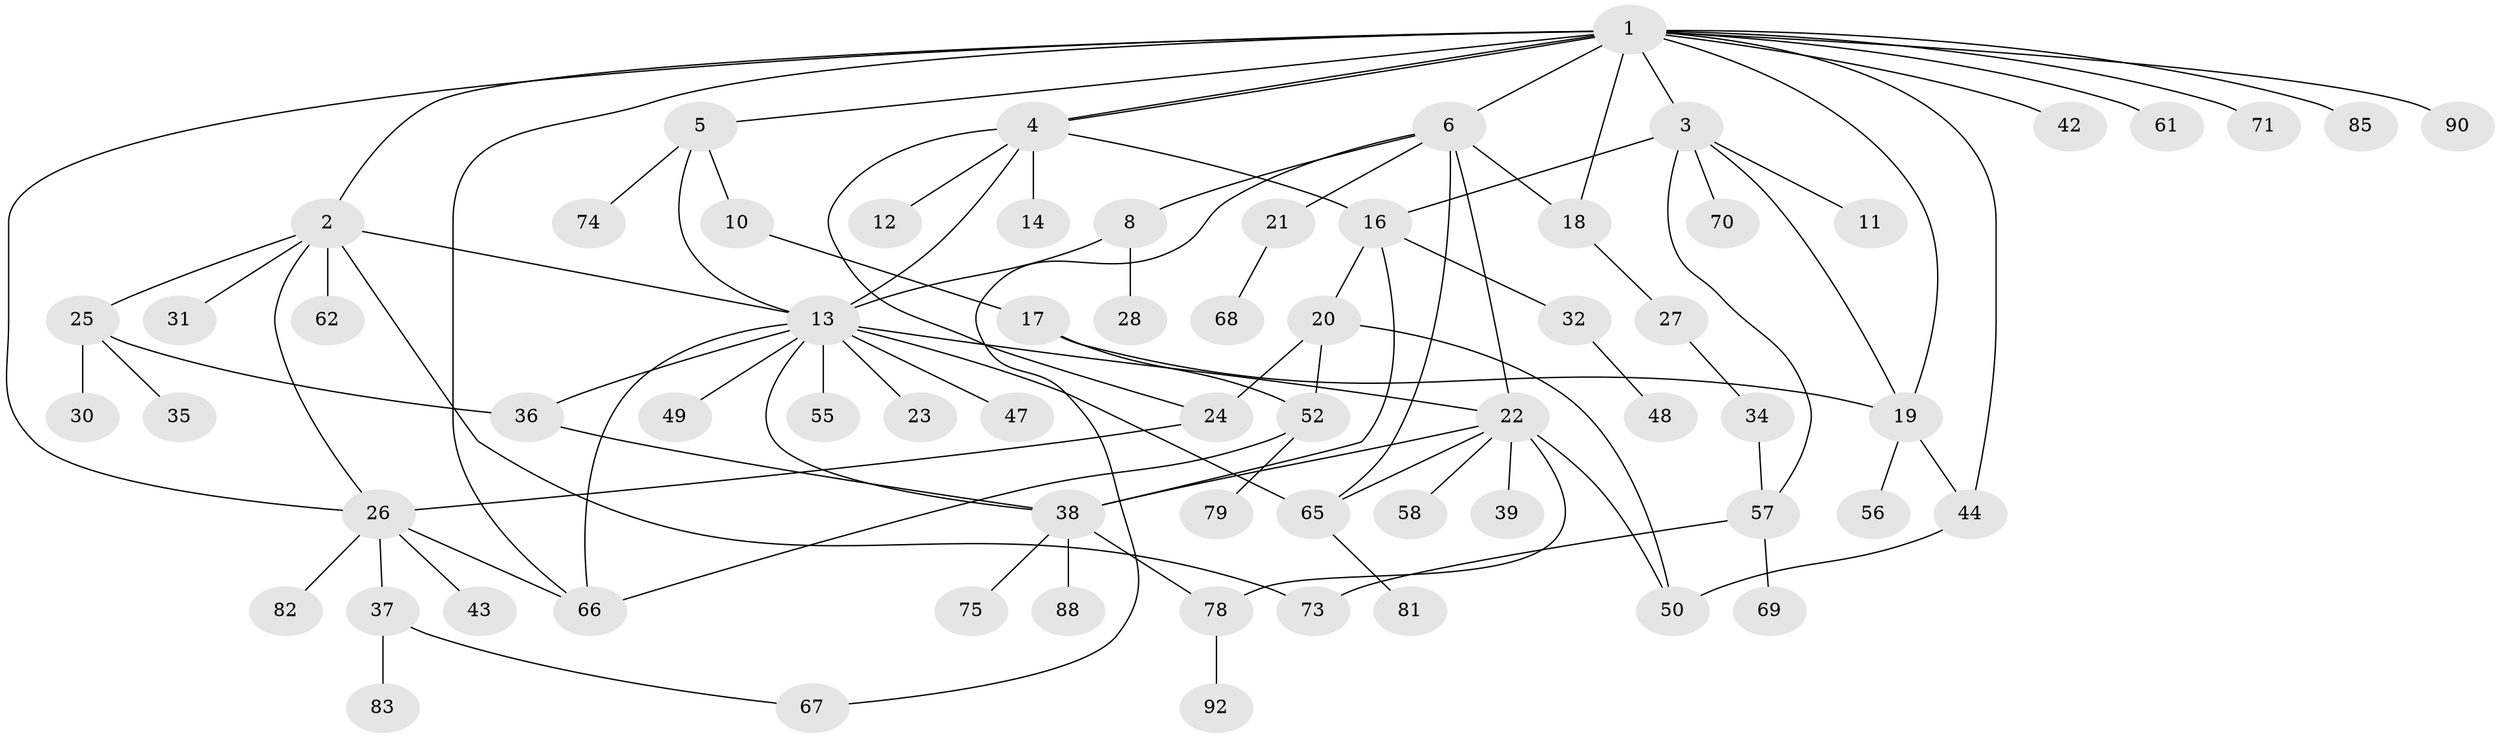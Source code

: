 // Generated by graph-tools (version 1.1) at 2025/51/02/27/25 19:51:55]
// undirected, 67 vertices, 95 edges
graph export_dot {
graph [start="1"]
  node [color=gray90,style=filled];
  1 [super="+89"];
  2 [super="+45"];
  3 [super="+7"];
  4 [super="+54"];
  5 [super="+15"];
  6 [super="+9"];
  8;
  10;
  11;
  12;
  13 [super="+41"];
  14;
  16 [super="+29"];
  17;
  18 [super="+51"];
  19 [super="+87"];
  20 [super="+94"];
  21;
  22 [super="+77"];
  23;
  24 [super="+33"];
  25 [super="+53"];
  26 [super="+46"];
  27 [super="+63"];
  28;
  30;
  31;
  32 [super="+84"];
  34 [super="+59"];
  35;
  36;
  37;
  38 [super="+40"];
  39;
  42;
  43;
  44 [super="+72"];
  47;
  48;
  49;
  50 [super="+60"];
  52 [super="+80"];
  55;
  56 [super="+76"];
  57 [super="+64"];
  58;
  61;
  62;
  65 [super="+91"];
  66 [super="+86"];
  67;
  68;
  69;
  70;
  71;
  73;
  74;
  75;
  78;
  79;
  81;
  82 [super="+93"];
  83;
  85;
  88;
  90;
  92;
  1 -- 2;
  1 -- 3;
  1 -- 4;
  1 -- 4;
  1 -- 5;
  1 -- 6;
  1 -- 18;
  1 -- 19;
  1 -- 26;
  1 -- 42;
  1 -- 61;
  1 -- 66;
  1 -- 71;
  1 -- 85;
  1 -- 90;
  1 -- 44;
  2 -- 13;
  2 -- 25;
  2 -- 26;
  2 -- 31;
  2 -- 73;
  2 -- 62;
  3 -- 19;
  3 -- 16;
  3 -- 70;
  3 -- 57;
  3 -- 11;
  4 -- 12;
  4 -- 14;
  4 -- 24;
  4 -- 13;
  4 -- 16;
  5 -- 10;
  5 -- 74;
  5 -- 13;
  6 -- 8;
  6 -- 21;
  6 -- 22;
  6 -- 65;
  6 -- 67;
  6 -- 18;
  8 -- 13;
  8 -- 28;
  10 -- 17;
  13 -- 22;
  13 -- 23;
  13 -- 36;
  13 -- 47;
  13 -- 55;
  13 -- 65;
  13 -- 49;
  13 -- 38;
  13 -- 66;
  16 -- 20;
  16 -- 38;
  16 -- 32;
  17 -- 19;
  17 -- 52;
  18 -- 27;
  19 -- 44;
  19 -- 56;
  20 -- 50;
  20 -- 52;
  20 -- 24;
  21 -- 68;
  22 -- 39;
  22 -- 50;
  22 -- 58;
  22 -- 65;
  22 -- 78;
  22 -- 38;
  24 -- 26;
  25 -- 30;
  25 -- 35;
  25 -- 36;
  26 -- 37;
  26 -- 43;
  26 -- 66;
  26 -- 82;
  27 -- 34;
  32 -- 48;
  34 -- 57;
  36 -- 38;
  37 -- 67;
  37 -- 83;
  38 -- 75;
  38 -- 88;
  38 -- 78;
  44 -- 50;
  52 -- 79;
  52 -- 66;
  57 -- 69;
  57 -- 73;
  65 -- 81;
  78 -- 92;
}
